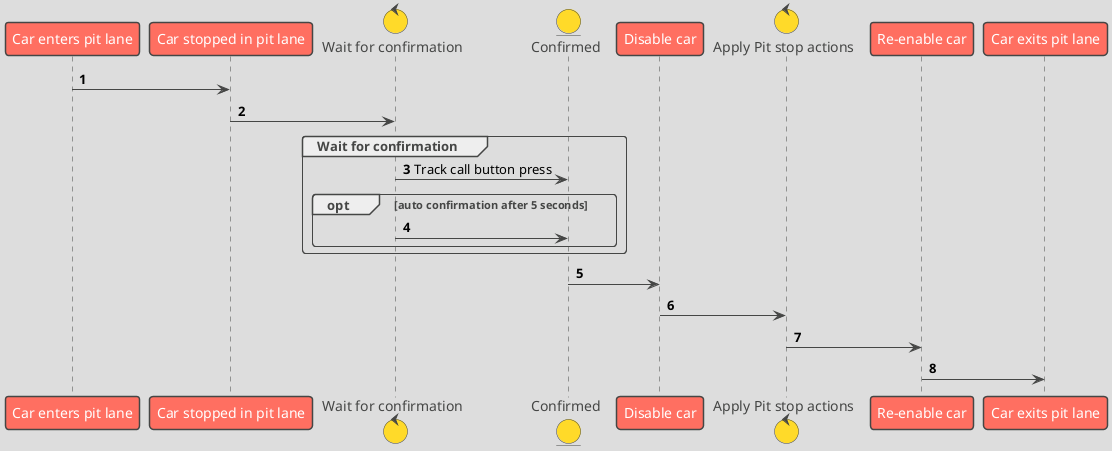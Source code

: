 @startuml
!theme toy

participant CarEnterPitLane as "Car enters pit lane"
participant CarStoppedInPitLane as "Car stopped in pit lane"
control CarWaitingForConfirmation as "Wait for confirmation"
entity CarWaitingForConfirmed as "Confirmed"
participant DisableCar as "Disable car"
control ApplyPitStopActions as "Apply Pit stop actions"
participant ReenableCar as "Re-enable car"
participant CarExitsPitLane as "Car exits pit lane"


autonumber
CarEnterPitLane -> CarStoppedInPitLane
CarStoppedInPitLane -> CarWaitingForConfirmation
group Wait for confirmation
    CarWaitingForConfirmation -> CarWaitingForConfirmed: Track call button press
    opt auto confirmation after 5 seconds
    CarWaitingForConfirmation -> CarWaitingForConfirmed
    end
end

CarWaitingForConfirmed -> DisableCar
DisableCar -> ApplyPitStopActions
ApplyPitStopActions -> ReenableCar
ReenableCar -> CarExitsPitLane
@enduml